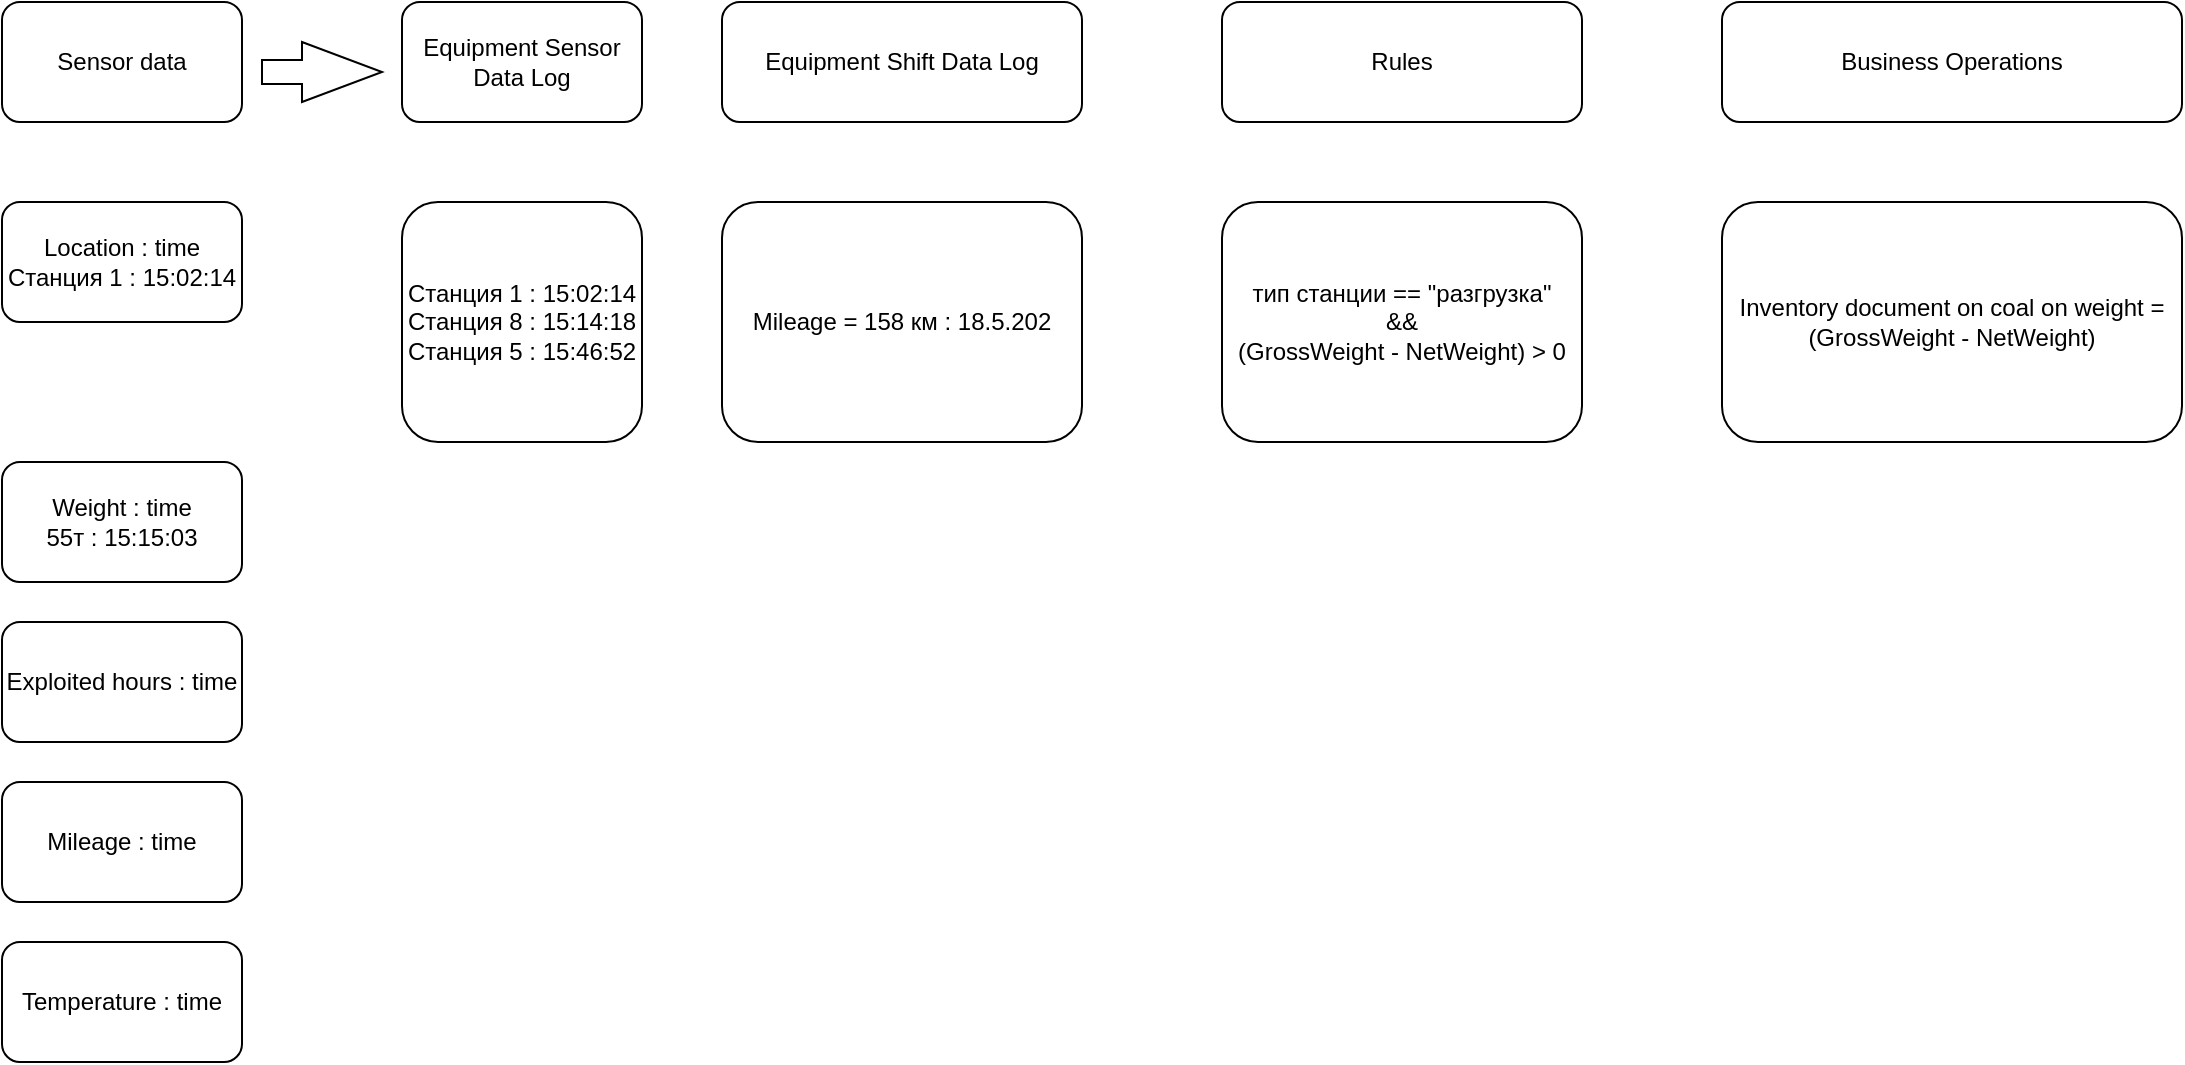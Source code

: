 <mxfile version="19.0.0" type="github">
  <diagram id="80JNsqIN1oj9mV-6OZXV" name="Page-1">
    <mxGraphModel dx="1422" dy="794" grid="1" gridSize="10" guides="1" tooltips="1" connect="1" arrows="1" fold="1" page="1" pageScale="1" pageWidth="827" pageHeight="1169" math="0" shadow="0">
      <root>
        <mxCell id="0" />
        <mxCell id="1" parent="0" />
        <mxCell id="rWYEtE2VRpkPc-ZGuE_r-2" value="Sensor data" style="rounded=1;whiteSpace=wrap;html=1;" vertex="1" parent="1">
          <mxGeometry x="80" y="40" width="120" height="60" as="geometry" />
        </mxCell>
        <mxCell id="rWYEtE2VRpkPc-ZGuE_r-3" value="Location : time&lt;br&gt;Станция 1 : 15:02:14" style="rounded=1;whiteSpace=wrap;html=1;" vertex="1" parent="1">
          <mxGeometry x="80" y="140" width="120" height="60" as="geometry" />
        </mxCell>
        <mxCell id="rWYEtE2VRpkPc-ZGuE_r-4" value="Weight : time&lt;br&gt;55т : 15:15:03" style="rounded=1;whiteSpace=wrap;html=1;" vertex="1" parent="1">
          <mxGeometry x="80" y="270" width="120" height="60" as="geometry" />
        </mxCell>
        <mxCell id="rWYEtE2VRpkPc-ZGuE_r-5" value="Exploited hours : time" style="rounded=1;whiteSpace=wrap;html=1;" vertex="1" parent="1">
          <mxGeometry x="80" y="350" width="120" height="60" as="geometry" />
        </mxCell>
        <mxCell id="rWYEtE2VRpkPc-ZGuE_r-6" value="Mileage : time" style="rounded=1;whiteSpace=wrap;html=1;" vertex="1" parent="1">
          <mxGeometry x="80" y="430" width="120" height="60" as="geometry" />
        </mxCell>
        <mxCell id="rWYEtE2VRpkPc-ZGuE_r-7" value="Temperature : time" style="rounded=1;whiteSpace=wrap;html=1;" vertex="1" parent="1">
          <mxGeometry x="80" y="510" width="120" height="60" as="geometry" />
        </mxCell>
        <mxCell id="rWYEtE2VRpkPc-ZGuE_r-8" value="Equipment Sensor Data Log" style="rounded=1;whiteSpace=wrap;html=1;" vertex="1" parent="1">
          <mxGeometry x="280" y="40" width="120" height="60" as="geometry" />
        </mxCell>
        <mxCell id="rWYEtE2VRpkPc-ZGuE_r-9" value="" style="html=1;shadow=0;dashed=0;align=center;verticalAlign=middle;shape=mxgraph.arrows2.arrow;dy=0.6;dx=40;notch=0;" vertex="1" parent="1">
          <mxGeometry x="210" y="60" width="60" height="30" as="geometry" />
        </mxCell>
        <mxCell id="rWYEtE2VRpkPc-ZGuE_r-10" value="Станция 1 : 15:02:14&lt;br&gt;Станция 8 : 15:14:18&lt;br&gt;Станция 5 : 15:46:52" style="rounded=1;whiteSpace=wrap;html=1;" vertex="1" parent="1">
          <mxGeometry x="280" y="140" width="120" height="120" as="geometry" />
        </mxCell>
        <mxCell id="rWYEtE2VRpkPc-ZGuE_r-11" value="Rules" style="rounded=1;whiteSpace=wrap;html=1;" vertex="1" parent="1">
          <mxGeometry x="690" y="40" width="180" height="60" as="geometry" />
        </mxCell>
        <mxCell id="rWYEtE2VRpkPc-ZGuE_r-12" value="тип станции == &quot;разгрузка&quot;&lt;br&gt;&amp;amp;&amp;amp;&lt;br&gt;(GrossWeight - NetWeight) &amp;gt; 0" style="rounded=1;whiteSpace=wrap;html=1;" vertex="1" parent="1">
          <mxGeometry x="690" y="140" width="180" height="120" as="geometry" />
        </mxCell>
        <mxCell id="rWYEtE2VRpkPc-ZGuE_r-13" value="Business Operations" style="rounded=1;whiteSpace=wrap;html=1;" vertex="1" parent="1">
          <mxGeometry x="940" y="40" width="230" height="60" as="geometry" />
        </mxCell>
        <mxCell id="rWYEtE2VRpkPc-ZGuE_r-14" value="Inventory document on coal on weight = (GrossWeight - NetWeight)" style="rounded=1;whiteSpace=wrap;html=1;" vertex="1" parent="1">
          <mxGeometry x="940" y="140" width="230" height="120" as="geometry" />
        </mxCell>
        <mxCell id="rWYEtE2VRpkPc-ZGuE_r-15" value="Equipment Shift Data Log" style="rounded=1;whiteSpace=wrap;html=1;" vertex="1" parent="1">
          <mxGeometry x="440" y="40" width="180" height="60" as="geometry" />
        </mxCell>
        <mxCell id="rWYEtE2VRpkPc-ZGuE_r-16" value="Mileage = 158 км : 18.5.202" style="rounded=1;whiteSpace=wrap;html=1;" vertex="1" parent="1">
          <mxGeometry x="440" y="140" width="180" height="120" as="geometry" />
        </mxCell>
      </root>
    </mxGraphModel>
  </diagram>
</mxfile>
